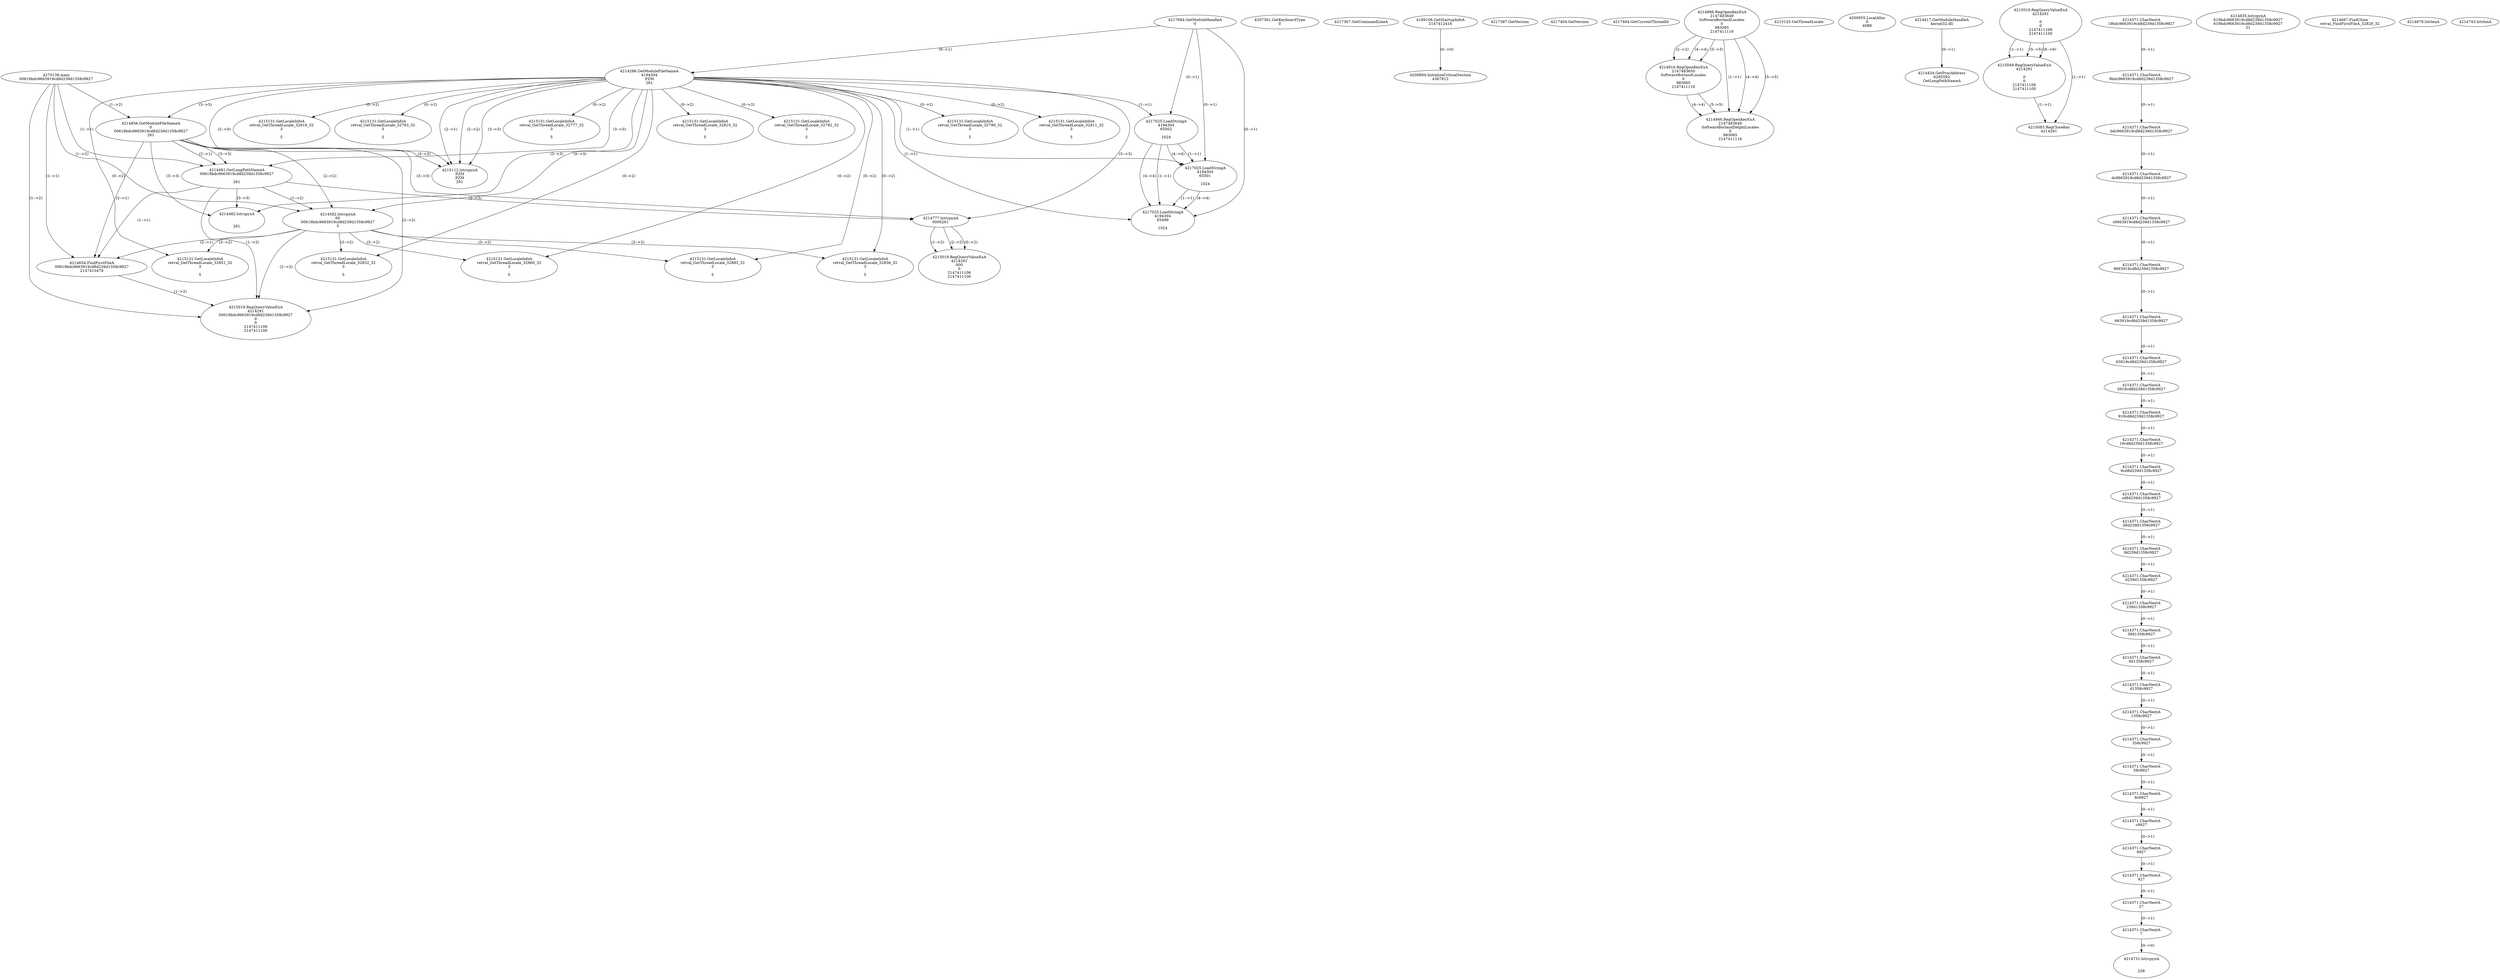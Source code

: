 // Global SCDG with merge call
digraph {
	0 [label="4270136.main
00619bdc9663919cd8d239d1358c9927"]
	1 [label="4217684.GetModuleHandleA
0"]
	2 [label="4207361.GetKeyboardType
0"]
	3 [label="4217367.GetCommandLineA
"]
	4 [label="4199106.GetStartupInfoA
2147412416"]
	5 [label="4217387.GetVersion
"]
	6 [label="4217404.GetVersion
"]
	7 [label="4217464.GetCurrentThreadId
"]
	8 [label="4214286.GetModuleFileNameA
4194304
PZM
261"]
	1 -> 8 [label="(0-->1)"]
	9 [label="4214856.GetModuleFileNameA
0
00619bdc9663919cd8d239d1358c9927
261"]
	0 -> 9 [label="(1-->2)"]
	8 -> 9 [label="(3-->3)"]
	10 [label="4214886.RegOpenKeyExA
2147483649
Software\Borland\Locales
0
983065
2147411116"]
	11 [label="4214916.RegOpenKeyExA
2147483650
Software\Borland\Locales
0
983065
2147411116"]
	10 -> 11 [label="(2-->2)"]
	10 -> 11 [label="(4-->4)"]
	10 -> 11 [label="(5-->5)"]
	12 [label="4214946.RegOpenKeyExA
2147483649
Software\Borland\Delphi\Locales
0
983065
2147411116"]
	10 -> 12 [label="(1-->1)"]
	10 -> 12 [label="(4-->4)"]
	11 -> 12 [label="(4-->4)"]
	10 -> 12 [label="(5-->5)"]
	11 -> 12 [label="(5-->5)"]
	13 [label="4215112.lstrcpynA
PZM
PZM
261"]
	8 -> 13 [label="(2-->1)"]
	8 -> 13 [label="(2-->2)"]
	8 -> 13 [label="(3-->3)"]
	9 -> 13 [label="(3-->3)"]
	8 -> 13 [label="(2-->0)"]
	14 [label="4215125.GetThreadLocale
"]
	15 [label="4215131.GetLocaleInfoA
retval_GetThreadLocale_32777_32
3

5"]
	8 -> 15 [label="(0-->2)"]
	16 [label="4217025.LoadStringA
4194304
65502

1024"]
	1 -> 16 [label="(0-->1)"]
	8 -> 16 [label="(1-->1)"]
	17 [label="4200894.InitializeCriticalSection
4367812"]
	4 -> 17 [label="(0-->0)"]
	18 [label="4200955.LocalAlloc
0
4088"]
	19 [label="4214417.GetModuleHandleA
kernel32.dll"]
	20 [label="4214434.GetProcAddress
6295592
GetLongPathNameA"]
	19 -> 20 [label="(0-->1)"]
	21 [label="4214461.GetLongPathNameA
00619bdc9663919cd8d239d1358c9927

261"]
	0 -> 21 [label="(1-->1)"]
	9 -> 21 [label="(2-->1)"]
	8 -> 21 [label="(3-->3)"]
	9 -> 21 [label="(3-->3)"]
	22 [label="4214482.lstrcpynA


261"]
	8 -> 22 [label="(3-->3)"]
	9 -> 22 [label="(3-->3)"]
	21 -> 22 [label="(3-->3)"]
	23 [label="4215019.RegQueryValueExA
4214291

0
0
2147411106
2147411100"]
	24 [label="4215049.RegQueryValueExA
4214291

0
0
2147411106
2147411100"]
	23 -> 24 [label="(1-->1)"]
	23 -> 24 [label="(5-->5)"]
	23 -> 24 [label="(6-->6)"]
	25 [label="4215083.RegCloseKey
4214291"]
	23 -> 25 [label="(1-->1)"]
	24 -> 25 [label="(1-->1)"]
	26 [label="4215131.GetLocaleInfoA
retval_GetThreadLocale_32810_32
3

5"]
	8 -> 26 [label="(0-->2)"]
	27 [label="4214582.lstrcpynA
00
00619bdc9663919cd8d239d1358c9927
3"]
	0 -> 27 [label="(1-->2)"]
	9 -> 27 [label="(2-->2)"]
	21 -> 27 [label="(1-->2)"]
	8 -> 27 [label="(0-->3)"]
	28 [label="4214371.CharNextA
19bdc9663919cd8d239d1358c9927"]
	29 [label="4214371.CharNextA
9bdc9663919cd8d239d1358c9927"]
	28 -> 29 [label="(0-->1)"]
	30 [label="4214371.CharNextA
bdc9663919cd8d239d1358c9927"]
	29 -> 30 [label="(0-->1)"]
	31 [label="4214371.CharNextA
dc9663919cd8d239d1358c9927"]
	30 -> 31 [label="(0-->1)"]
	32 [label="4214371.CharNextA
c9663919cd8d239d1358c9927"]
	31 -> 32 [label="(0-->1)"]
	33 [label="4214371.CharNextA
9663919cd8d239d1358c9927"]
	32 -> 33 [label="(0-->1)"]
	34 [label="4214371.CharNextA
663919cd8d239d1358c9927"]
	33 -> 34 [label="(0-->1)"]
	35 [label="4214371.CharNextA
63919cd8d239d1358c9927"]
	34 -> 35 [label="(0-->1)"]
	36 [label="4214371.CharNextA
3919cd8d239d1358c9927"]
	35 -> 36 [label="(0-->1)"]
	37 [label="4214371.CharNextA
919cd8d239d1358c9927"]
	36 -> 37 [label="(0-->1)"]
	38 [label="4214371.CharNextA
19cd8d239d1358c9927"]
	37 -> 38 [label="(0-->1)"]
	39 [label="4214371.CharNextA
9cd8d239d1358c9927"]
	38 -> 39 [label="(0-->1)"]
	40 [label="4214371.CharNextA
cd8d239d1358c9927"]
	39 -> 40 [label="(0-->1)"]
	41 [label="4214371.CharNextA
d8d239d1358c9927"]
	40 -> 41 [label="(0-->1)"]
	42 [label="4214371.CharNextA
8d239d1358c9927"]
	41 -> 42 [label="(0-->1)"]
	43 [label="4214371.CharNextA
d239d1358c9927"]
	42 -> 43 [label="(0-->1)"]
	44 [label="4214371.CharNextA
239d1358c9927"]
	43 -> 44 [label="(0-->1)"]
	45 [label="4214371.CharNextA
39d1358c9927"]
	44 -> 45 [label="(0-->1)"]
	46 [label="4214371.CharNextA
9d1358c9927"]
	45 -> 46 [label="(0-->1)"]
	47 [label="4214371.CharNextA
d1358c9927"]
	46 -> 47 [label="(0-->1)"]
	48 [label="4214371.CharNextA
1358c9927"]
	47 -> 48 [label="(0-->1)"]
	49 [label="4214371.CharNextA
358c9927"]
	48 -> 49 [label="(0-->1)"]
	50 [label="4214371.CharNextA
58c9927"]
	49 -> 50 [label="(0-->1)"]
	51 [label="4214371.CharNextA
8c9927"]
	50 -> 51 [label="(0-->1)"]
	52 [label="4214371.CharNextA
c9927"]
	51 -> 52 [label="(0-->1)"]
	53 [label="4214371.CharNextA
9927"]
	52 -> 53 [label="(0-->1)"]
	54 [label="4214371.CharNextA
927"]
	53 -> 54 [label="(0-->1)"]
	55 [label="4214371.CharNextA
27"]
	54 -> 55 [label="(0-->1)"]
	56 [label="4214371.CharNextA
7"]
	55 -> 56 [label="(0-->1)"]
	57 [label="4214635.lstrcpynA
619bdc9663919cd8d239d1358c9927
619bdc9663919cd8d239d1358c9927
31"]
	58 [label="4214654.FindFirstFileA
00619bdc9663919cd8d239d1358c9927
2147410478"]
	0 -> 58 [label="(1-->1)"]
	9 -> 58 [label="(2-->1)"]
	21 -> 58 [label="(1-->1)"]
	27 -> 58 [label="(2-->1)"]
	59 [label="4214667.FindClose
retval_FindFirstFileA_32828_32"]
	60 [label="4214679.lstrlenA
"]
	61 [label="4214731.lstrcpynA


258"]
	56 -> 61 [label="(0-->0)"]
	62 [label="4214743.lstrlenA
"]
	63 [label="4214777.lstrcpynA
00\
00\
261"]
	8 -> 63 [label="(3-->3)"]
	9 -> 63 [label="(3-->3)"]
	21 -> 63 [label="(3-->3)"]
	64 [label="4215019.RegQueryValueExA
4214291
00\
0
0
2147411106
2147411100"]
	63 -> 64 [label="(1-->2)"]
	63 -> 64 [label="(2-->2)"]
	63 -> 64 [label="(0-->2)"]
	65 [label="4215131.GetLocaleInfoA
retval_GetThreadLocale_32851_32
3

5"]
	8 -> 65 [label="(0-->2)"]
	27 -> 65 [label="(3-->2)"]
	66 [label="4217025.LoadStringA
4194304
65501

1024"]
	1 -> 66 [label="(0-->1)"]
	8 -> 66 [label="(1-->1)"]
	16 -> 66 [label="(1-->1)"]
	16 -> 66 [label="(4-->4)"]
	67 [label="4215131.GetLocaleInfoA
retval_GetThreadLocale_32792_32
3

5"]
	8 -> 67 [label="(0-->2)"]
	68 [label="4217025.LoadStringA
4194304
65499

1024"]
	1 -> 68 [label="(0-->1)"]
	8 -> 68 [label="(1-->1)"]
	16 -> 68 [label="(1-->1)"]
	66 -> 68 [label="(1-->1)"]
	16 -> 68 [label="(4-->4)"]
	66 -> 68 [label="(4-->4)"]
	69 [label="4215131.GetLocaleInfoA
retval_GetThreadLocale_32832_32
3

5"]
	8 -> 69 [label="(0-->2)"]
	27 -> 69 [label="(3-->2)"]
	70 [label="4215131.GetLocaleInfoA
retval_GetThreadLocale_32856_32
3

5"]
	8 -> 70 [label="(0-->2)"]
	27 -> 70 [label="(3-->2)"]
	71 [label="4215131.GetLocaleInfoA
retval_GetThreadLocale_32790_32
3

5"]
	8 -> 71 [label="(0-->2)"]
	72 [label="4215131.GetLocaleInfoA
retval_GetThreadLocale_32811_32
3

5"]
	8 -> 72 [label="(0-->2)"]
	73 [label="4215019.RegQueryValueExA
4214291
00619bdc9663919cd8d239d1358c9927
0
0
2147411106
2147411100"]
	0 -> 73 [label="(1-->2)"]
	9 -> 73 [label="(2-->2)"]
	21 -> 73 [label="(1-->2)"]
	27 -> 73 [label="(2-->2)"]
	58 -> 73 [label="(1-->2)"]
	74 [label="4215131.GetLocaleInfoA
retval_GetThreadLocale_32860_32
3

5"]
	8 -> 74 [label="(0-->2)"]
	27 -> 74 [label="(3-->2)"]
	75 [label="4215131.GetLocaleInfoA
retval_GetThreadLocale_32818_32
3

5"]
	8 -> 75 [label="(0-->2)"]
	76 [label="4215131.GetLocaleInfoA
retval_GetThreadLocale_32883_32
3

5"]
	8 -> 76 [label="(0-->2)"]
	27 -> 76 [label="(3-->2)"]
	77 [label="4215131.GetLocaleInfoA
retval_GetThreadLocale_32793_32
3

5"]
	8 -> 77 [label="(0-->2)"]
}
